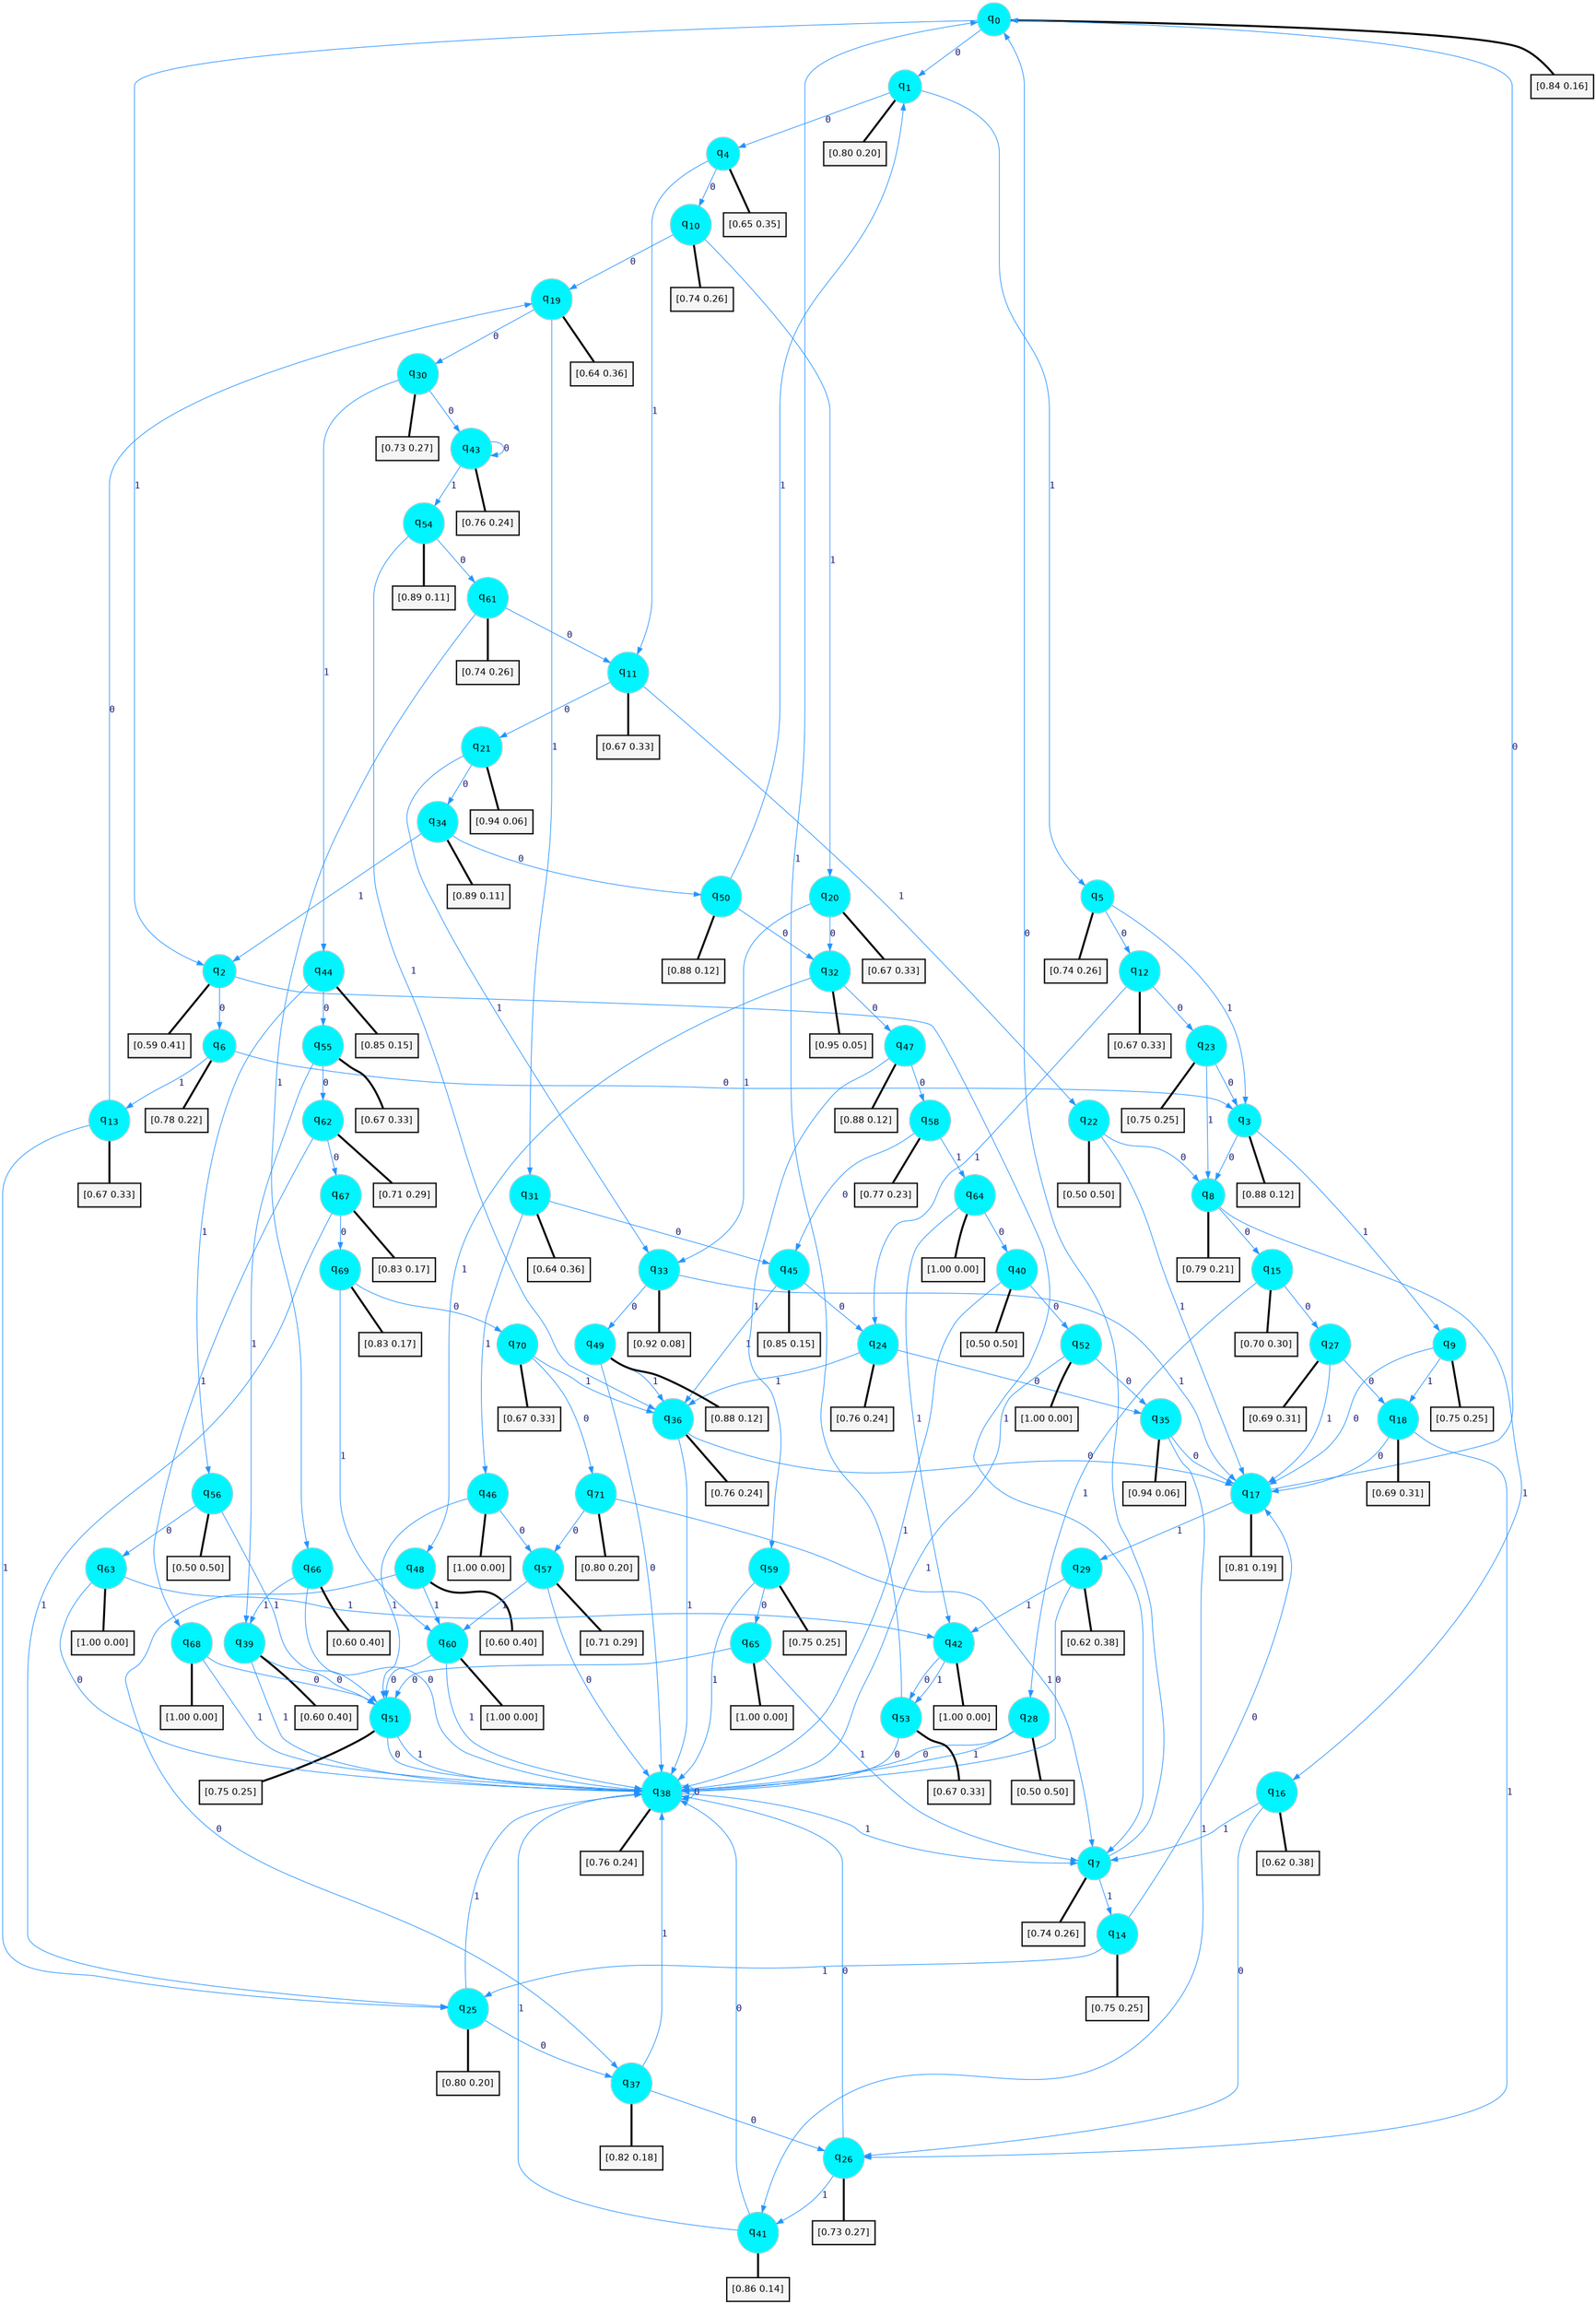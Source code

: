 digraph G {
graph [
bgcolor=transparent, dpi=300, rankdir=TD, size="40,25"];
node [
color=gray, fillcolor=turquoise1, fontcolor=black, fontname=Helvetica, fontsize=16, fontweight=bold, shape=circle, style=filled];
edge [
arrowsize=1, color=dodgerblue1, fontcolor=midnightblue, fontname=courier, fontweight=bold, penwidth=1, style=solid, weight=20];
0[label=<q<SUB>0</SUB>>];
1[label=<q<SUB>1</SUB>>];
2[label=<q<SUB>2</SUB>>];
3[label=<q<SUB>3</SUB>>];
4[label=<q<SUB>4</SUB>>];
5[label=<q<SUB>5</SUB>>];
6[label=<q<SUB>6</SUB>>];
7[label=<q<SUB>7</SUB>>];
8[label=<q<SUB>8</SUB>>];
9[label=<q<SUB>9</SUB>>];
10[label=<q<SUB>10</SUB>>];
11[label=<q<SUB>11</SUB>>];
12[label=<q<SUB>12</SUB>>];
13[label=<q<SUB>13</SUB>>];
14[label=<q<SUB>14</SUB>>];
15[label=<q<SUB>15</SUB>>];
16[label=<q<SUB>16</SUB>>];
17[label=<q<SUB>17</SUB>>];
18[label=<q<SUB>18</SUB>>];
19[label=<q<SUB>19</SUB>>];
20[label=<q<SUB>20</SUB>>];
21[label=<q<SUB>21</SUB>>];
22[label=<q<SUB>22</SUB>>];
23[label=<q<SUB>23</SUB>>];
24[label=<q<SUB>24</SUB>>];
25[label=<q<SUB>25</SUB>>];
26[label=<q<SUB>26</SUB>>];
27[label=<q<SUB>27</SUB>>];
28[label=<q<SUB>28</SUB>>];
29[label=<q<SUB>29</SUB>>];
30[label=<q<SUB>30</SUB>>];
31[label=<q<SUB>31</SUB>>];
32[label=<q<SUB>32</SUB>>];
33[label=<q<SUB>33</SUB>>];
34[label=<q<SUB>34</SUB>>];
35[label=<q<SUB>35</SUB>>];
36[label=<q<SUB>36</SUB>>];
37[label=<q<SUB>37</SUB>>];
38[label=<q<SUB>38</SUB>>];
39[label=<q<SUB>39</SUB>>];
40[label=<q<SUB>40</SUB>>];
41[label=<q<SUB>41</SUB>>];
42[label=<q<SUB>42</SUB>>];
43[label=<q<SUB>43</SUB>>];
44[label=<q<SUB>44</SUB>>];
45[label=<q<SUB>45</SUB>>];
46[label=<q<SUB>46</SUB>>];
47[label=<q<SUB>47</SUB>>];
48[label=<q<SUB>48</SUB>>];
49[label=<q<SUB>49</SUB>>];
50[label=<q<SUB>50</SUB>>];
51[label=<q<SUB>51</SUB>>];
52[label=<q<SUB>52</SUB>>];
53[label=<q<SUB>53</SUB>>];
54[label=<q<SUB>54</SUB>>];
55[label=<q<SUB>55</SUB>>];
56[label=<q<SUB>56</SUB>>];
57[label=<q<SUB>57</SUB>>];
58[label=<q<SUB>58</SUB>>];
59[label=<q<SUB>59</SUB>>];
60[label=<q<SUB>60</SUB>>];
61[label=<q<SUB>61</SUB>>];
62[label=<q<SUB>62</SUB>>];
63[label=<q<SUB>63</SUB>>];
64[label=<q<SUB>64</SUB>>];
65[label=<q<SUB>65</SUB>>];
66[label=<q<SUB>66</SUB>>];
67[label=<q<SUB>67</SUB>>];
68[label=<q<SUB>68</SUB>>];
69[label=<q<SUB>69</SUB>>];
70[label=<q<SUB>70</SUB>>];
71[label=<q<SUB>71</SUB>>];
72[label="[0.84 0.16]", shape=box,fontcolor=black, fontname=Helvetica, fontsize=14, penwidth=2, fillcolor=whitesmoke,color=black];
73[label="[0.80 0.20]", shape=box,fontcolor=black, fontname=Helvetica, fontsize=14, penwidth=2, fillcolor=whitesmoke,color=black];
74[label="[0.59 0.41]", shape=box,fontcolor=black, fontname=Helvetica, fontsize=14, penwidth=2, fillcolor=whitesmoke,color=black];
75[label="[0.88 0.12]", shape=box,fontcolor=black, fontname=Helvetica, fontsize=14, penwidth=2, fillcolor=whitesmoke,color=black];
76[label="[0.65 0.35]", shape=box,fontcolor=black, fontname=Helvetica, fontsize=14, penwidth=2, fillcolor=whitesmoke,color=black];
77[label="[0.74 0.26]", shape=box,fontcolor=black, fontname=Helvetica, fontsize=14, penwidth=2, fillcolor=whitesmoke,color=black];
78[label="[0.78 0.22]", shape=box,fontcolor=black, fontname=Helvetica, fontsize=14, penwidth=2, fillcolor=whitesmoke,color=black];
79[label="[0.74 0.26]", shape=box,fontcolor=black, fontname=Helvetica, fontsize=14, penwidth=2, fillcolor=whitesmoke,color=black];
80[label="[0.79 0.21]", shape=box,fontcolor=black, fontname=Helvetica, fontsize=14, penwidth=2, fillcolor=whitesmoke,color=black];
81[label="[0.75 0.25]", shape=box,fontcolor=black, fontname=Helvetica, fontsize=14, penwidth=2, fillcolor=whitesmoke,color=black];
82[label="[0.74 0.26]", shape=box,fontcolor=black, fontname=Helvetica, fontsize=14, penwidth=2, fillcolor=whitesmoke,color=black];
83[label="[0.67 0.33]", shape=box,fontcolor=black, fontname=Helvetica, fontsize=14, penwidth=2, fillcolor=whitesmoke,color=black];
84[label="[0.67 0.33]", shape=box,fontcolor=black, fontname=Helvetica, fontsize=14, penwidth=2, fillcolor=whitesmoke,color=black];
85[label="[0.67 0.33]", shape=box,fontcolor=black, fontname=Helvetica, fontsize=14, penwidth=2, fillcolor=whitesmoke,color=black];
86[label="[0.75 0.25]", shape=box,fontcolor=black, fontname=Helvetica, fontsize=14, penwidth=2, fillcolor=whitesmoke,color=black];
87[label="[0.70 0.30]", shape=box,fontcolor=black, fontname=Helvetica, fontsize=14, penwidth=2, fillcolor=whitesmoke,color=black];
88[label="[0.62 0.38]", shape=box,fontcolor=black, fontname=Helvetica, fontsize=14, penwidth=2, fillcolor=whitesmoke,color=black];
89[label="[0.81 0.19]", shape=box,fontcolor=black, fontname=Helvetica, fontsize=14, penwidth=2, fillcolor=whitesmoke,color=black];
90[label="[0.69 0.31]", shape=box,fontcolor=black, fontname=Helvetica, fontsize=14, penwidth=2, fillcolor=whitesmoke,color=black];
91[label="[0.64 0.36]", shape=box,fontcolor=black, fontname=Helvetica, fontsize=14, penwidth=2, fillcolor=whitesmoke,color=black];
92[label="[0.67 0.33]", shape=box,fontcolor=black, fontname=Helvetica, fontsize=14, penwidth=2, fillcolor=whitesmoke,color=black];
93[label="[0.94 0.06]", shape=box,fontcolor=black, fontname=Helvetica, fontsize=14, penwidth=2, fillcolor=whitesmoke,color=black];
94[label="[0.50 0.50]", shape=box,fontcolor=black, fontname=Helvetica, fontsize=14, penwidth=2, fillcolor=whitesmoke,color=black];
95[label="[0.75 0.25]", shape=box,fontcolor=black, fontname=Helvetica, fontsize=14, penwidth=2, fillcolor=whitesmoke,color=black];
96[label="[0.76 0.24]", shape=box,fontcolor=black, fontname=Helvetica, fontsize=14, penwidth=2, fillcolor=whitesmoke,color=black];
97[label="[0.80 0.20]", shape=box,fontcolor=black, fontname=Helvetica, fontsize=14, penwidth=2, fillcolor=whitesmoke,color=black];
98[label="[0.73 0.27]", shape=box,fontcolor=black, fontname=Helvetica, fontsize=14, penwidth=2, fillcolor=whitesmoke,color=black];
99[label="[0.69 0.31]", shape=box,fontcolor=black, fontname=Helvetica, fontsize=14, penwidth=2, fillcolor=whitesmoke,color=black];
100[label="[0.50 0.50]", shape=box,fontcolor=black, fontname=Helvetica, fontsize=14, penwidth=2, fillcolor=whitesmoke,color=black];
101[label="[0.62 0.38]", shape=box,fontcolor=black, fontname=Helvetica, fontsize=14, penwidth=2, fillcolor=whitesmoke,color=black];
102[label="[0.73 0.27]", shape=box,fontcolor=black, fontname=Helvetica, fontsize=14, penwidth=2, fillcolor=whitesmoke,color=black];
103[label="[0.64 0.36]", shape=box,fontcolor=black, fontname=Helvetica, fontsize=14, penwidth=2, fillcolor=whitesmoke,color=black];
104[label="[0.95 0.05]", shape=box,fontcolor=black, fontname=Helvetica, fontsize=14, penwidth=2, fillcolor=whitesmoke,color=black];
105[label="[0.92 0.08]", shape=box,fontcolor=black, fontname=Helvetica, fontsize=14, penwidth=2, fillcolor=whitesmoke,color=black];
106[label="[0.89 0.11]", shape=box,fontcolor=black, fontname=Helvetica, fontsize=14, penwidth=2, fillcolor=whitesmoke,color=black];
107[label="[0.94 0.06]", shape=box,fontcolor=black, fontname=Helvetica, fontsize=14, penwidth=2, fillcolor=whitesmoke,color=black];
108[label="[0.76 0.24]", shape=box,fontcolor=black, fontname=Helvetica, fontsize=14, penwidth=2, fillcolor=whitesmoke,color=black];
109[label="[0.82 0.18]", shape=box,fontcolor=black, fontname=Helvetica, fontsize=14, penwidth=2, fillcolor=whitesmoke,color=black];
110[label="[0.76 0.24]", shape=box,fontcolor=black, fontname=Helvetica, fontsize=14, penwidth=2, fillcolor=whitesmoke,color=black];
111[label="[0.60 0.40]", shape=box,fontcolor=black, fontname=Helvetica, fontsize=14, penwidth=2, fillcolor=whitesmoke,color=black];
112[label="[0.50 0.50]", shape=box,fontcolor=black, fontname=Helvetica, fontsize=14, penwidth=2, fillcolor=whitesmoke,color=black];
113[label="[0.86 0.14]", shape=box,fontcolor=black, fontname=Helvetica, fontsize=14, penwidth=2, fillcolor=whitesmoke,color=black];
114[label="[1.00 0.00]", shape=box,fontcolor=black, fontname=Helvetica, fontsize=14, penwidth=2, fillcolor=whitesmoke,color=black];
115[label="[0.76 0.24]", shape=box,fontcolor=black, fontname=Helvetica, fontsize=14, penwidth=2, fillcolor=whitesmoke,color=black];
116[label="[0.85 0.15]", shape=box,fontcolor=black, fontname=Helvetica, fontsize=14, penwidth=2, fillcolor=whitesmoke,color=black];
117[label="[0.85 0.15]", shape=box,fontcolor=black, fontname=Helvetica, fontsize=14, penwidth=2, fillcolor=whitesmoke,color=black];
118[label="[1.00 0.00]", shape=box,fontcolor=black, fontname=Helvetica, fontsize=14, penwidth=2, fillcolor=whitesmoke,color=black];
119[label="[0.88 0.12]", shape=box,fontcolor=black, fontname=Helvetica, fontsize=14, penwidth=2, fillcolor=whitesmoke,color=black];
120[label="[0.60 0.40]", shape=box,fontcolor=black, fontname=Helvetica, fontsize=14, penwidth=2, fillcolor=whitesmoke,color=black];
121[label="[0.88 0.12]", shape=box,fontcolor=black, fontname=Helvetica, fontsize=14, penwidth=2, fillcolor=whitesmoke,color=black];
122[label="[0.88 0.12]", shape=box,fontcolor=black, fontname=Helvetica, fontsize=14, penwidth=2, fillcolor=whitesmoke,color=black];
123[label="[0.75 0.25]", shape=box,fontcolor=black, fontname=Helvetica, fontsize=14, penwidth=2, fillcolor=whitesmoke,color=black];
124[label="[1.00 0.00]", shape=box,fontcolor=black, fontname=Helvetica, fontsize=14, penwidth=2, fillcolor=whitesmoke,color=black];
125[label="[0.67 0.33]", shape=box,fontcolor=black, fontname=Helvetica, fontsize=14, penwidth=2, fillcolor=whitesmoke,color=black];
126[label="[0.89 0.11]", shape=box,fontcolor=black, fontname=Helvetica, fontsize=14, penwidth=2, fillcolor=whitesmoke,color=black];
127[label="[0.67 0.33]", shape=box,fontcolor=black, fontname=Helvetica, fontsize=14, penwidth=2, fillcolor=whitesmoke,color=black];
128[label="[0.50 0.50]", shape=box,fontcolor=black, fontname=Helvetica, fontsize=14, penwidth=2, fillcolor=whitesmoke,color=black];
129[label="[0.71 0.29]", shape=box,fontcolor=black, fontname=Helvetica, fontsize=14, penwidth=2, fillcolor=whitesmoke,color=black];
130[label="[0.77 0.23]", shape=box,fontcolor=black, fontname=Helvetica, fontsize=14, penwidth=2, fillcolor=whitesmoke,color=black];
131[label="[0.75 0.25]", shape=box,fontcolor=black, fontname=Helvetica, fontsize=14, penwidth=2, fillcolor=whitesmoke,color=black];
132[label="[1.00 0.00]", shape=box,fontcolor=black, fontname=Helvetica, fontsize=14, penwidth=2, fillcolor=whitesmoke,color=black];
133[label="[0.74 0.26]", shape=box,fontcolor=black, fontname=Helvetica, fontsize=14, penwidth=2, fillcolor=whitesmoke,color=black];
134[label="[0.71 0.29]", shape=box,fontcolor=black, fontname=Helvetica, fontsize=14, penwidth=2, fillcolor=whitesmoke,color=black];
135[label="[1.00 0.00]", shape=box,fontcolor=black, fontname=Helvetica, fontsize=14, penwidth=2, fillcolor=whitesmoke,color=black];
136[label="[1.00 0.00]", shape=box,fontcolor=black, fontname=Helvetica, fontsize=14, penwidth=2, fillcolor=whitesmoke,color=black];
137[label="[1.00 0.00]", shape=box,fontcolor=black, fontname=Helvetica, fontsize=14, penwidth=2, fillcolor=whitesmoke,color=black];
138[label="[0.60 0.40]", shape=box,fontcolor=black, fontname=Helvetica, fontsize=14, penwidth=2, fillcolor=whitesmoke,color=black];
139[label="[0.83 0.17]", shape=box,fontcolor=black, fontname=Helvetica, fontsize=14, penwidth=2, fillcolor=whitesmoke,color=black];
140[label="[1.00 0.00]", shape=box,fontcolor=black, fontname=Helvetica, fontsize=14, penwidth=2, fillcolor=whitesmoke,color=black];
141[label="[0.83 0.17]", shape=box,fontcolor=black, fontname=Helvetica, fontsize=14, penwidth=2, fillcolor=whitesmoke,color=black];
142[label="[0.67 0.33]", shape=box,fontcolor=black, fontname=Helvetica, fontsize=14, penwidth=2, fillcolor=whitesmoke,color=black];
143[label="[0.80 0.20]", shape=box,fontcolor=black, fontname=Helvetica, fontsize=14, penwidth=2, fillcolor=whitesmoke,color=black];
0->1 [label=0];
0->2 [label=1];
0->72 [arrowhead=none, penwidth=3,color=black];
1->4 [label=0];
1->5 [label=1];
1->73 [arrowhead=none, penwidth=3,color=black];
2->6 [label=0];
2->7 [label=1];
2->74 [arrowhead=none, penwidth=3,color=black];
3->8 [label=0];
3->9 [label=1];
3->75 [arrowhead=none, penwidth=3,color=black];
4->10 [label=0];
4->11 [label=1];
4->76 [arrowhead=none, penwidth=3,color=black];
5->12 [label=0];
5->3 [label=1];
5->77 [arrowhead=none, penwidth=3,color=black];
6->3 [label=0];
6->13 [label=1];
6->78 [arrowhead=none, penwidth=3,color=black];
7->0 [label=0];
7->14 [label=1];
7->79 [arrowhead=none, penwidth=3,color=black];
8->15 [label=0];
8->16 [label=1];
8->80 [arrowhead=none, penwidth=3,color=black];
9->17 [label=0];
9->18 [label=1];
9->81 [arrowhead=none, penwidth=3,color=black];
10->19 [label=0];
10->20 [label=1];
10->82 [arrowhead=none, penwidth=3,color=black];
11->21 [label=0];
11->22 [label=1];
11->83 [arrowhead=none, penwidth=3,color=black];
12->23 [label=0];
12->24 [label=1];
12->84 [arrowhead=none, penwidth=3,color=black];
13->19 [label=0];
13->25 [label=1];
13->85 [arrowhead=none, penwidth=3,color=black];
14->17 [label=0];
14->25 [label=1];
14->86 [arrowhead=none, penwidth=3,color=black];
15->27 [label=0];
15->28 [label=1];
15->87 [arrowhead=none, penwidth=3,color=black];
16->26 [label=0];
16->7 [label=1];
16->88 [arrowhead=none, penwidth=3,color=black];
17->0 [label=0];
17->29 [label=1];
17->89 [arrowhead=none, penwidth=3,color=black];
18->17 [label=0];
18->26 [label=1];
18->90 [arrowhead=none, penwidth=3,color=black];
19->30 [label=0];
19->31 [label=1];
19->91 [arrowhead=none, penwidth=3,color=black];
20->32 [label=0];
20->33 [label=1];
20->92 [arrowhead=none, penwidth=3,color=black];
21->34 [label=0];
21->33 [label=1];
21->93 [arrowhead=none, penwidth=3,color=black];
22->8 [label=0];
22->17 [label=1];
22->94 [arrowhead=none, penwidth=3,color=black];
23->3 [label=0];
23->8 [label=1];
23->95 [arrowhead=none, penwidth=3,color=black];
24->35 [label=0];
24->36 [label=1];
24->96 [arrowhead=none, penwidth=3,color=black];
25->37 [label=0];
25->38 [label=1];
25->97 [arrowhead=none, penwidth=3,color=black];
26->38 [label=0];
26->41 [label=1];
26->98 [arrowhead=none, penwidth=3,color=black];
27->18 [label=0];
27->17 [label=1];
27->99 [arrowhead=none, penwidth=3,color=black];
28->38 [label=0];
28->38 [label=1];
28->100 [arrowhead=none, penwidth=3,color=black];
29->38 [label=0];
29->42 [label=1];
29->101 [arrowhead=none, penwidth=3,color=black];
30->43 [label=0];
30->44 [label=1];
30->102 [arrowhead=none, penwidth=3,color=black];
31->45 [label=0];
31->46 [label=1];
31->103 [arrowhead=none, penwidth=3,color=black];
32->47 [label=0];
32->48 [label=1];
32->104 [arrowhead=none, penwidth=3,color=black];
33->49 [label=0];
33->17 [label=1];
33->105 [arrowhead=none, penwidth=3,color=black];
34->50 [label=0];
34->2 [label=1];
34->106 [arrowhead=none, penwidth=3,color=black];
35->17 [label=0];
35->41 [label=1];
35->107 [arrowhead=none, penwidth=3,color=black];
36->17 [label=0];
36->38 [label=1];
36->108 [arrowhead=none, penwidth=3,color=black];
37->26 [label=0];
37->38 [label=1];
37->109 [arrowhead=none, penwidth=3,color=black];
38->38 [label=0];
38->7 [label=1];
38->110 [arrowhead=none, penwidth=3,color=black];
39->51 [label=0];
39->38 [label=1];
39->111 [arrowhead=none, penwidth=3,color=black];
40->52 [label=0];
40->38 [label=1];
40->112 [arrowhead=none, penwidth=3,color=black];
41->38 [label=0];
41->38 [label=1];
41->113 [arrowhead=none, penwidth=3,color=black];
42->53 [label=0];
42->53 [label=1];
42->114 [arrowhead=none, penwidth=3,color=black];
43->43 [label=0];
43->54 [label=1];
43->115 [arrowhead=none, penwidth=3,color=black];
44->55 [label=0];
44->56 [label=1];
44->116 [arrowhead=none, penwidth=3,color=black];
45->24 [label=0];
45->36 [label=1];
45->117 [arrowhead=none, penwidth=3,color=black];
46->57 [label=0];
46->51 [label=1];
46->118 [arrowhead=none, penwidth=3,color=black];
47->58 [label=0];
47->59 [label=1];
47->119 [arrowhead=none, penwidth=3,color=black];
48->37 [label=0];
48->60 [label=1];
48->120 [arrowhead=none, penwidth=3,color=black];
49->38 [label=0];
49->36 [label=1];
49->121 [arrowhead=none, penwidth=3,color=black];
50->32 [label=0];
50->1 [label=1];
50->122 [arrowhead=none, penwidth=3,color=black];
51->38 [label=0];
51->38 [label=1];
51->123 [arrowhead=none, penwidth=3,color=black];
52->35 [label=0];
52->38 [label=1];
52->124 [arrowhead=none, penwidth=3,color=black];
53->38 [label=0];
53->0 [label=1];
53->125 [arrowhead=none, penwidth=3,color=black];
54->61 [label=0];
54->36 [label=1];
54->126 [arrowhead=none, penwidth=3,color=black];
55->62 [label=0];
55->39 [label=1];
55->127 [arrowhead=none, penwidth=3,color=black];
56->63 [label=0];
56->51 [label=1];
56->128 [arrowhead=none, penwidth=3,color=black];
57->38 [label=0];
57->60 [label=1];
57->129 [arrowhead=none, penwidth=3,color=black];
58->45 [label=0];
58->64 [label=1];
58->130 [arrowhead=none, penwidth=3,color=black];
59->65 [label=0];
59->38 [label=1];
59->131 [arrowhead=none, penwidth=3,color=black];
60->51 [label=0];
60->38 [label=1];
60->132 [arrowhead=none, penwidth=3,color=black];
61->11 [label=0];
61->66 [label=1];
61->133 [arrowhead=none, penwidth=3,color=black];
62->67 [label=0];
62->68 [label=1];
62->134 [arrowhead=none, penwidth=3,color=black];
63->38 [label=0];
63->42 [label=1];
63->135 [arrowhead=none, penwidth=3,color=black];
64->40 [label=0];
64->42 [label=1];
64->136 [arrowhead=none, penwidth=3,color=black];
65->51 [label=0];
65->7 [label=1];
65->137 [arrowhead=none, penwidth=3,color=black];
66->38 [label=0];
66->39 [label=1];
66->138 [arrowhead=none, penwidth=3,color=black];
67->69 [label=0];
67->25 [label=1];
67->139 [arrowhead=none, penwidth=3,color=black];
68->51 [label=0];
68->38 [label=1];
68->140 [arrowhead=none, penwidth=3,color=black];
69->70 [label=0];
69->60 [label=1];
69->141 [arrowhead=none, penwidth=3,color=black];
70->71 [label=0];
70->36 [label=1];
70->142 [arrowhead=none, penwidth=3,color=black];
71->57 [label=0];
71->7 [label=1];
71->143 [arrowhead=none, penwidth=3,color=black];
}
